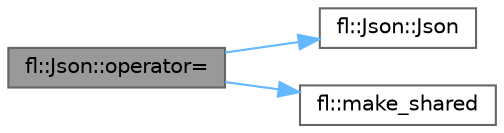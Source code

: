 digraph "fl::Json::operator="
{
 // INTERACTIVE_SVG=YES
 // LATEX_PDF_SIZE
  bgcolor="transparent";
  edge [fontname=Helvetica,fontsize=10,labelfontname=Helvetica,labelfontsize=10];
  node [fontname=Helvetica,fontsize=10,shape=box,height=0.2,width=0.4];
  rankdir="LR";
  Node1 [id="Node000001",label="fl::Json::operator=",height=0.2,width=0.4,color="gray40", fillcolor="grey60", style="filled", fontcolor="black",tooltip=" "];
  Node1 -> Node2 [id="edge1_Node000001_Node000002",color="steelblue1",style="solid",tooltip=" "];
  Node2 [id="Node000002",label="fl::Json::Json",height=0.2,width=0.4,color="grey40", fillcolor="white", style="filled",URL="$d4/d13/classfl_1_1_json_a91ccda816a6cc752c1ce0379579ab2f7.html#a91ccda816a6cc752c1ce0379579ab2f7",tooltip=" "];
  Node1 -> Node3 [id="edge2_Node000001_Node000003",color="steelblue1",style="solid",tooltip=" "];
  Node3 [id="Node000003",label="fl::make_shared",height=0.2,width=0.4,color="grey40", fillcolor="white", style="filled",URL="$d4/d36/namespacefl_a87ae8a24cc8b709a64f39370e71846af.html#a87ae8a24cc8b709a64f39370e71846af",tooltip=" "];
}
